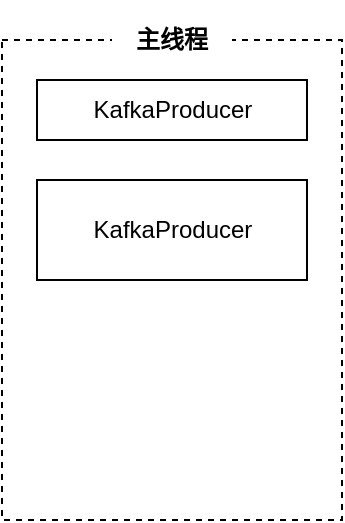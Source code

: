 <mxfile version="14.5.7" type="github">
  <diagram id="lWjOg6cp8KSraKorUpdm" name="Page-1">
    <mxGraphModel dx="1426" dy="794" grid="1" gridSize="10" guides="1" tooltips="1" connect="1" arrows="1" fold="1" page="1" pageScale="1" pageWidth="827" pageHeight="1169" math="0" shadow="0">
      <root>
        <mxCell id="0" />
        <mxCell id="1" parent="0" />
        <mxCell id="4Kp6o3HMMt4SV7lr1U1g-1" value="" style="rounded=0;whiteSpace=wrap;html=1;dashed=1;" vertex="1" parent="1">
          <mxGeometry x="50" y="40" width="170" height="240" as="geometry" />
        </mxCell>
        <mxCell id="4Kp6o3HMMt4SV7lr1U1g-6" value="&lt;b&gt;&lt;font style=&quot;font-size: 12px&quot;&gt;主线程&lt;/font&gt;&lt;/b&gt;" style="rounded=0;whiteSpace=wrap;html=1;dashed=1;strokeWidth=1;shadow=0;strokeColor=none;" vertex="1" parent="1">
          <mxGeometry x="105" y="20" width="60" height="40" as="geometry" />
        </mxCell>
        <mxCell id="4Kp6o3HMMt4SV7lr1U1g-7" value="KafkaProducer" style="rounded=0;whiteSpace=wrap;html=1;shadow=0;strokeWidth=1;" vertex="1" parent="1">
          <mxGeometry x="67.5" y="60" width="135" height="30" as="geometry" />
        </mxCell>
        <mxCell id="4Kp6o3HMMt4SV7lr1U1g-8" value="KafkaProducer" style="rounded=0;whiteSpace=wrap;html=1;shadow=0;strokeWidth=1;" vertex="1" parent="1">
          <mxGeometry x="67.5" y="110" width="135" height="50" as="geometry" />
        </mxCell>
      </root>
    </mxGraphModel>
  </diagram>
</mxfile>

